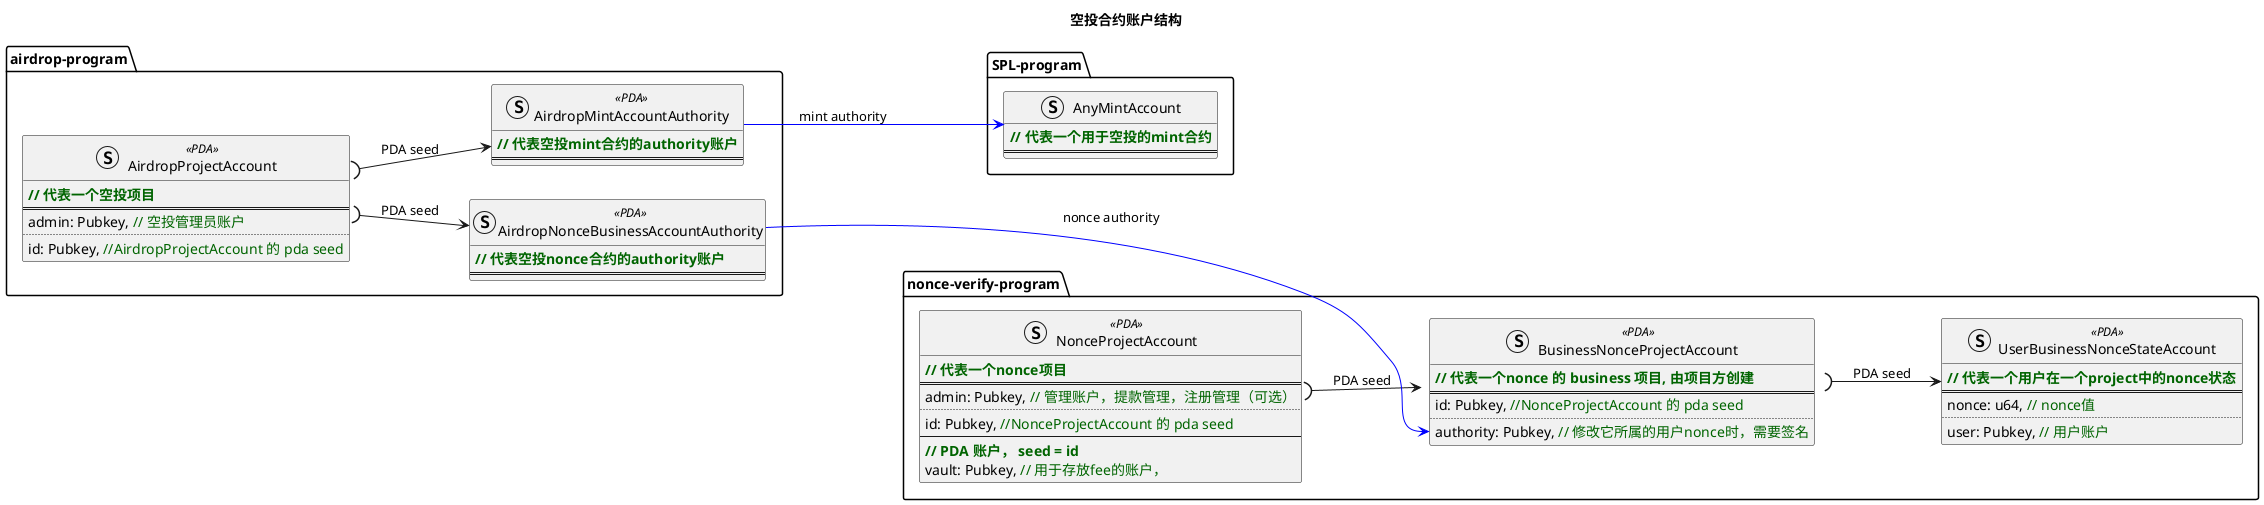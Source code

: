 @startuml 01.空投合约账户结构
  title 空投合约账户结构

  left to right direction

  package "airdrop-program" {

    struct AirdropProjectAccount<<PDA>> {
      <color:DarkGreen><b>// 代表一个空投项目
      ====
      admin: Pubkey, <color:DarkGreen>// 空投管理员账户
      ....
      id: Pubkey, <color:DarkGreen>//AirdropProjectAccount 的 pda seed
    }
    

    struct AirdropMintAccountAuthority<<PDA>>{
      <color:DarkGreen><b>// 代表空投mint合约的authority账户
      ====
    }
    AirdropProjectAccount )--> AirdropMintAccountAuthority : PDA seed


    struct AirdropNonceBusinessAccountAuthority<<PDA>> {
      <color:DarkGreen><b>// 代表空投nonce合约的authority账户
      ====
    }
    AirdropProjectAccount )--> AirdropNonceBusinessAccountAuthority : PDA seed
  }


  package "nonce-verify-program" {
    struct NonceProjectAccount <<PDA>>{
      <color:DarkGreen><b>// 代表一个nonce项目
      ====
      admin: Pubkey, <color:DarkGreen>// 管理账户，提款管理，注册管理（可选）
      ....
      id: Pubkey, <color:DarkGreen>//NonceProjectAccount 的 pda seed
      ----
      <color:DarkGreen><b>// PDA 账户， seed = id
      vault: Pubkey, <color:DarkGreen>// 用于存放fee的账户， 
    }

    struct BusinessNonceProjectAccount <<PDA>> {
      <color:DarkGreen><b>// 代表一个nonce 的 business 项目, 由项目方创建
      ====
      id: Pubkey, <color:DarkGreen>//NonceProjectAccount 的 pda seed
      ....
      authority: Pubkey, <color:DarkGreen>// 修改它所属的用户nonce时，需要签名
    }
    NonceProjectAccount )--> BusinessNonceProjectAccount : PDA seed


    struct UserBusinessNonceStateAccount <<PDA>> {
      <color:DarkGreen><b>// 代表一个用户在一个project中的nonce状态
      ====
      nonce: u64, <color:DarkGreen>// nonce值
      ....
      user: Pubkey, <color:DarkGreen>// 用户账户
    }
    BusinessNonceProjectAccount )--> UserBusinessNonceStateAccount : PDA seed
  }

  AirdropNonceBusinessAccountAuthority --[#Blue]-> BusinessNonceProjectAccount::authority : nonce authority

  package "SPL-program" {
    struct AnyMintAccount {
      <color:DarkGreen><b>// 代表一个用于空投的mint合约
      ====
    }
  }
  AirdropMintAccountAuthority -[#Blue]-> AnyMintAccount : mint authority



@enduml

'-------------------------------------------------------------

@startuml 02.业务流程
  title 业务流程-流程图

|#LightGreen|manage| 管理侧
|#LightBlue|user| 用户侧

|manage|
  start

  :airdrop-account已经准备就绪;

  :准备待空投合约（mint-account）;

  :计算该mint合约的authority账户(这个authority账户是空投合约的pda账户);

  :创建空投合约（或者，将空投合约的authority转移给给上一步计算所得的authority）;

  :计算用户的待签名数据，使用airdrop-account中指定的管理账户对数据进行签名（off-sign签名）;

|user|
  :拿到off-sign签名数据;

  :发起交易，申领空投;

@enduml

'-------------------------------------------------------------

